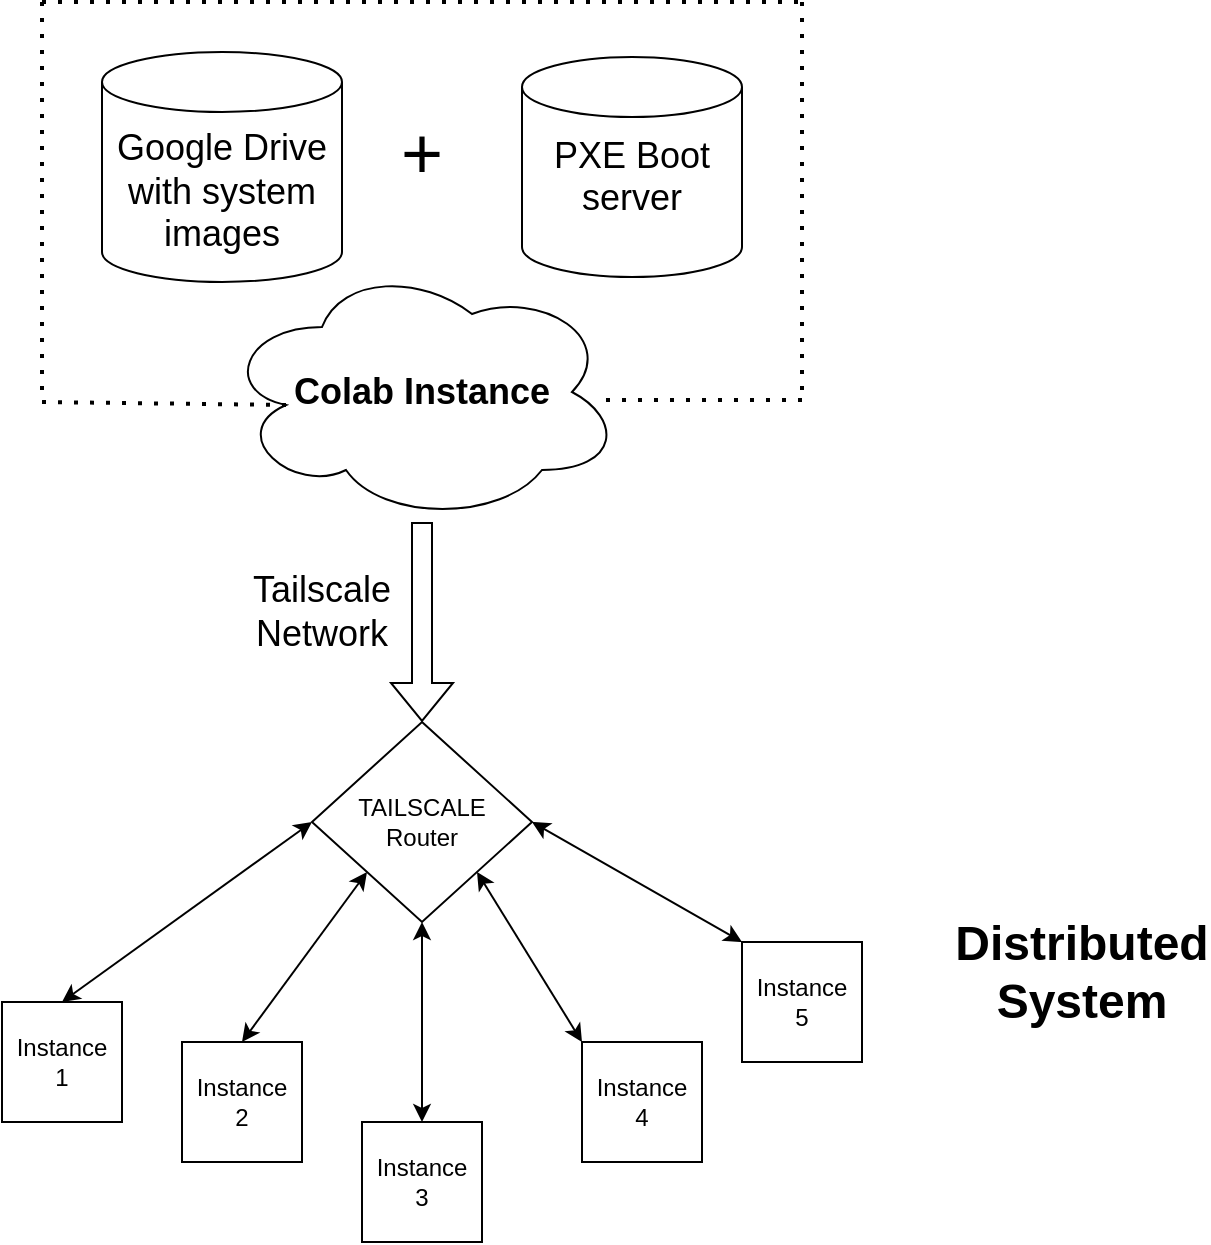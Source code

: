 <mxfile version="25.0.3">
  <diagram name="Page-1" id="Hpaa9rXrFd2Z7ZSVqcZT">
    <mxGraphModel dx="1434" dy="780" grid="1" gridSize="10" guides="1" tooltips="1" connect="1" arrows="1" fold="1" page="1" pageScale="1" pageWidth="850" pageHeight="1100" math="0" shadow="0">
      <root>
        <mxCell id="0" />
        <mxCell id="1" parent="0" />
        <mxCell id="S3ELQyczgTXHeuaoMsCH-3" value="" style="endArrow=none;dashed=1;html=1;dashPattern=1 3;strokeWidth=2;rounded=0;entryX=0.935;entryY=0.531;entryDx=0;entryDy=0;entryPerimeter=0;" edge="1" parent="1" target="S3ELQyczgTXHeuaoMsCH-1">
          <mxGeometry width="50" height="50" relative="1" as="geometry">
            <mxPoint x="440" y="359" as="sourcePoint" />
            <mxPoint x="450" y="380" as="targetPoint" />
          </mxGeometry>
        </mxCell>
        <mxCell id="S3ELQyczgTXHeuaoMsCH-1" value="&lt;b&gt;&lt;font style=&quot;font-size: 18px;&quot;&gt;Colab Instance&lt;/font&gt;&lt;/b&gt;" style="ellipse;shape=cloud;whiteSpace=wrap;html=1;" vertex="1" parent="1">
          <mxGeometry x="150" y="290" width="200" height="130" as="geometry" />
        </mxCell>
        <mxCell id="S3ELQyczgTXHeuaoMsCH-4" value="" style="endArrow=none;dashed=1;html=1;dashPattern=1 3;strokeWidth=2;rounded=0;" edge="1" parent="1">
          <mxGeometry width="50" height="50" relative="1" as="geometry">
            <mxPoint x="440" y="160" as="sourcePoint" />
            <mxPoint x="440" y="360" as="targetPoint" />
          </mxGeometry>
        </mxCell>
        <mxCell id="S3ELQyczgTXHeuaoMsCH-5" value="" style="endArrow=none;dashed=1;html=1;dashPattern=1 3;strokeWidth=2;rounded=0;" edge="1" parent="1">
          <mxGeometry width="50" height="50" relative="1" as="geometry">
            <mxPoint x="60" y="160" as="sourcePoint" />
            <mxPoint x="440" y="160" as="targetPoint" />
          </mxGeometry>
        </mxCell>
        <mxCell id="S3ELQyczgTXHeuaoMsCH-6" value="" style="endArrow=none;dashed=1;html=1;dashPattern=1 3;strokeWidth=2;rounded=0;" edge="1" parent="1">
          <mxGeometry width="50" height="50" relative="1" as="geometry">
            <mxPoint x="60" y="160" as="sourcePoint" />
            <mxPoint x="60" y="360" as="targetPoint" />
          </mxGeometry>
        </mxCell>
        <mxCell id="S3ELQyczgTXHeuaoMsCH-7" value="" style="endArrow=none;dashed=1;html=1;dashPattern=1 3;strokeWidth=2;rounded=0;exitX=0.16;exitY=0.55;exitDx=0;exitDy=0;exitPerimeter=0;" edge="1" parent="1" source="S3ELQyczgTXHeuaoMsCH-1">
          <mxGeometry width="50" height="50" relative="1" as="geometry">
            <mxPoint x="400" y="430" as="sourcePoint" />
            <mxPoint x="60" y="360" as="targetPoint" />
          </mxGeometry>
        </mxCell>
        <mxCell id="S3ELQyczgTXHeuaoMsCH-8" value="&lt;div&gt;&lt;font style=&quot;font-size: 18px;&quot;&gt;PXE Boot server&lt;/font&gt;&lt;/div&gt;&lt;div&gt;&lt;br&gt;&lt;/div&gt;" style="shape=cylinder3;whiteSpace=wrap;html=1;boundedLbl=1;backgroundOutline=1;size=15;" vertex="1" parent="1">
          <mxGeometry x="300" y="187.5" width="110" height="110" as="geometry" />
        </mxCell>
        <mxCell id="S3ELQyczgTXHeuaoMsCH-10" value="&lt;font style=&quot;font-size: 18px;&quot;&gt;Google Drive with system images&lt;/font&gt;" style="shape=cylinder3;whiteSpace=wrap;html=1;boundedLbl=1;backgroundOutline=1;size=15;" vertex="1" parent="1">
          <mxGeometry x="90" y="185" width="120" height="115" as="geometry" />
        </mxCell>
        <mxCell id="S3ELQyczgTXHeuaoMsCH-13" value="" style="shape=flexArrow;endArrow=classic;html=1;rounded=0;" edge="1" parent="1" source="S3ELQyczgTXHeuaoMsCH-1" target="S3ELQyczgTXHeuaoMsCH-14">
          <mxGeometry width="50" height="50" relative="1" as="geometry">
            <mxPoint x="400" y="490" as="sourcePoint" />
            <mxPoint x="440" y="480" as="targetPoint" />
          </mxGeometry>
        </mxCell>
        <mxCell id="S3ELQyczgTXHeuaoMsCH-11" value="&lt;div&gt;&lt;font style=&quot;font-size: 36px;&quot;&gt;+&lt;/font&gt;&lt;/div&gt;" style="text;html=1;align=center;verticalAlign=middle;whiteSpace=wrap;rounded=0;" vertex="1" parent="1">
          <mxGeometry x="220" y="220" width="60" height="30" as="geometry" />
        </mxCell>
        <mxCell id="S3ELQyczgTXHeuaoMsCH-14" value="TAILSCALE&lt;br&gt;Router" style="rhombus;whiteSpace=wrap;html=1;" vertex="1" parent="1">
          <mxGeometry x="195" y="520" width="110" height="100" as="geometry" />
        </mxCell>
        <mxCell id="S3ELQyczgTXHeuaoMsCH-17" value="" style="endArrow=classic;startArrow=classic;html=1;rounded=0;exitX=1;exitY=0.5;exitDx=0;exitDy=0;entryX=0;entryY=0;entryDx=0;entryDy=0;" edge="1" parent="1" source="S3ELQyczgTXHeuaoMsCH-14" target="S3ELQyczgTXHeuaoMsCH-27">
          <mxGeometry width="50" height="50" relative="1" as="geometry">
            <mxPoint x="400" y="560" as="sourcePoint" />
            <mxPoint x="400" y="640" as="targetPoint" />
          </mxGeometry>
        </mxCell>
        <mxCell id="S3ELQyczgTXHeuaoMsCH-18" value="" style="endArrow=classic;startArrow=classic;html=1;rounded=0;exitX=0.5;exitY=1;exitDx=0;exitDy=0;entryX=0.5;entryY=0;entryDx=0;entryDy=0;" edge="1" parent="1" source="S3ELQyczgTXHeuaoMsCH-14" target="S3ELQyczgTXHeuaoMsCH-25">
          <mxGeometry width="50" height="50" relative="1" as="geometry">
            <mxPoint x="315" y="580" as="sourcePoint" />
            <mxPoint x="250" y="700" as="targetPoint" />
          </mxGeometry>
        </mxCell>
        <mxCell id="S3ELQyczgTXHeuaoMsCH-19" value="" style="endArrow=classic;startArrow=classic;html=1;rounded=0;exitX=0;exitY=0.5;exitDx=0;exitDy=0;entryX=0.5;entryY=0;entryDx=0;entryDy=0;" edge="1" parent="1" source="S3ELQyczgTXHeuaoMsCH-14" target="S3ELQyczgTXHeuaoMsCH-23">
          <mxGeometry width="50" height="50" relative="1" as="geometry">
            <mxPoint x="260" y="630" as="sourcePoint" />
            <mxPoint x="90" y="650" as="targetPoint" />
          </mxGeometry>
        </mxCell>
        <mxCell id="S3ELQyczgTXHeuaoMsCH-20" value="" style="endArrow=classic;startArrow=classic;html=1;rounded=0;exitX=1;exitY=1;exitDx=0;exitDy=0;entryX=0;entryY=0;entryDx=0;entryDy=0;" edge="1" parent="1" source="S3ELQyczgTXHeuaoMsCH-14" target="S3ELQyczgTXHeuaoMsCH-26">
          <mxGeometry width="50" height="50" relative="1" as="geometry">
            <mxPoint x="270" y="640" as="sourcePoint" />
            <mxPoint x="350" y="670" as="targetPoint" />
          </mxGeometry>
        </mxCell>
        <mxCell id="S3ELQyczgTXHeuaoMsCH-21" value="" style="endArrow=classic;startArrow=classic;html=1;rounded=0;exitX=0;exitY=1;exitDx=0;exitDy=0;entryX=0.5;entryY=0;entryDx=0;entryDy=0;" edge="1" parent="1" source="S3ELQyczgTXHeuaoMsCH-14" target="S3ELQyczgTXHeuaoMsCH-24">
          <mxGeometry width="50" height="50" relative="1" as="geometry">
            <mxPoint x="280" y="650" as="sourcePoint" />
            <mxPoint x="160" y="670" as="targetPoint" />
          </mxGeometry>
        </mxCell>
        <mxCell id="S3ELQyczgTXHeuaoMsCH-23" value="&lt;div&gt;Instance &lt;br&gt;&lt;/div&gt;&lt;div&gt;1&lt;/div&gt;" style="whiteSpace=wrap;html=1;aspect=fixed;" vertex="1" parent="1">
          <mxGeometry x="40" y="660" width="60" height="60" as="geometry" />
        </mxCell>
        <mxCell id="S3ELQyczgTXHeuaoMsCH-24" value="&lt;div&gt;Instance&lt;/div&gt;&lt;div&gt;2&lt;/div&gt;" style="whiteSpace=wrap;html=1;aspect=fixed;" vertex="1" parent="1">
          <mxGeometry x="130" y="680" width="60" height="60" as="geometry" />
        </mxCell>
        <mxCell id="S3ELQyczgTXHeuaoMsCH-25" value="&lt;div&gt;Instance &lt;br&gt;&lt;/div&gt;&lt;div&gt;3&lt;/div&gt;" style="whiteSpace=wrap;html=1;aspect=fixed;" vertex="1" parent="1">
          <mxGeometry x="220" y="720" width="60" height="60" as="geometry" />
        </mxCell>
        <mxCell id="S3ELQyczgTXHeuaoMsCH-26" value="&lt;div&gt;Instance&lt;/div&gt;&lt;div&gt;4&lt;/div&gt;" style="whiteSpace=wrap;html=1;aspect=fixed;" vertex="1" parent="1">
          <mxGeometry x="330" y="680" width="60" height="60" as="geometry" />
        </mxCell>
        <mxCell id="S3ELQyczgTXHeuaoMsCH-27" value="&lt;div&gt;Instance&lt;/div&gt;&lt;div&gt;5&lt;/div&gt;" style="whiteSpace=wrap;html=1;aspect=fixed;" vertex="1" parent="1">
          <mxGeometry x="410" y="630" width="60" height="60" as="geometry" />
        </mxCell>
        <mxCell id="S3ELQyczgTXHeuaoMsCH-30" value="&lt;div&gt;&lt;b&gt;&lt;font style=&quot;font-size: 24px;&quot;&gt;Distributed System&lt;/font&gt;&lt;/b&gt;&lt;/div&gt;" style="text;html=1;align=center;verticalAlign=middle;whiteSpace=wrap;rounded=0;" vertex="1" parent="1">
          <mxGeometry x="550" y="630" width="60" height="30" as="geometry" />
        </mxCell>
        <mxCell id="S3ELQyczgTXHeuaoMsCH-31" value="&lt;font style=&quot;font-size: 18px;&quot;&gt;Tailscale Network&lt;/font&gt;" style="text;html=1;align=center;verticalAlign=middle;whiteSpace=wrap;rounded=0;" vertex="1" parent="1">
          <mxGeometry x="170" y="450" width="60" height="30" as="geometry" />
        </mxCell>
      </root>
    </mxGraphModel>
  </diagram>
</mxfile>
